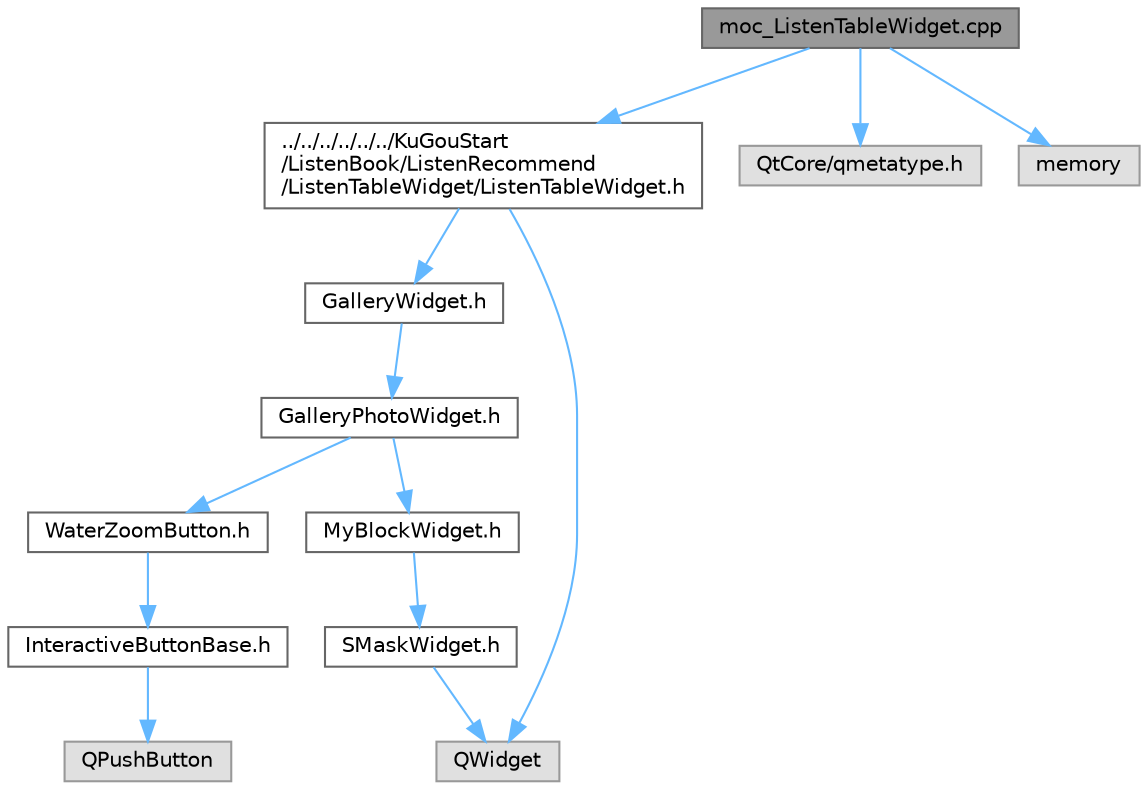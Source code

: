 digraph "moc_ListenTableWidget.cpp"
{
 // LATEX_PDF_SIZE
  bgcolor="transparent";
  edge [fontname=Helvetica,fontsize=10,labelfontname=Helvetica,labelfontsize=10];
  node [fontname=Helvetica,fontsize=10,shape=box,height=0.2,width=0.4];
  Node1 [id="Node000001",label="moc_ListenTableWidget.cpp",height=0.2,width=0.4,color="gray40", fillcolor="grey60", style="filled", fontcolor="black",tooltip=" "];
  Node1 -> Node2 [id="edge1_Node000001_Node000002",color="steelblue1",style="solid",tooltip=" "];
  Node2 [id="Node000002",label="../../../../../../KuGouStart\l/ListenBook/ListenRecommend\l/ListenTableWidget/ListenTableWidget.h",height=0.2,width=0.4,color="grey40", fillcolor="white", style="filled",URL="$_listen_table_widget_8h.html",tooltip="定义 ListenTableWidget 类，提供表格控件"];
  Node2 -> Node3 [id="edge2_Node000002_Node000003",color="steelblue1",style="solid",tooltip=" "];
  Node3 [id="Node000003",label="GalleryWidget.h",height=0.2,width=0.4,color="grey40", fillcolor="white", style="filled",URL="$_gallery_widget_8h.html",tooltip="定义 GalleryWidget 类，提供照片画廊控件"];
  Node3 -> Node4 [id="edge3_Node000003_Node000004",color="steelblue1",style="solid",tooltip=" "];
  Node4 [id="Node000004",label="GalleryPhotoWidget.h",height=0.2,width=0.4,color="grey40", fillcolor="white", style="filled",URL="$_gallery_photo_widget_8h.html",tooltip="定义 GalleryPhotoWidget 类，提供照片卡片控件"];
  Node4 -> Node5 [id="edge4_Node000004_Node000005",color="steelblue1",style="solid",tooltip=" "];
  Node5 [id="Node000005",label="MyBlockWidget.h",height=0.2,width=0.4,color="grey40", fillcolor="white", style="filled",URL="$_my_block_widget_8h.html",tooltip="定义 MyBlockWidget 类，提供块状控件功能"];
  Node5 -> Node6 [id="edge5_Node000005_Node000006",color="steelblue1",style="solid",tooltip=" "];
  Node6 [id="Node000006",label="SMaskWidget.h",height=0.2,width=0.4,color="grey40", fillcolor="white", style="filled",URL="$_s_mask_widget_8h.html",tooltip="定义 SMaskWidget 类，提供带动画的遮罩控件"];
  Node6 -> Node7 [id="edge6_Node000006_Node000007",color="steelblue1",style="solid",tooltip=" "];
  Node7 [id="Node000007",label="QWidget",height=0.2,width=0.4,color="grey60", fillcolor="#E0E0E0", style="filled",tooltip=" "];
  Node4 -> Node8 [id="edge7_Node000004_Node000008",color="steelblue1",style="solid",tooltip=" "];
  Node8 [id="Node000008",label="WaterZoomButton.h",height=0.2,width=0.4,color="grey40", fillcolor="white", style="filled",URL="$_water_zoom_button_8h.html",tooltip="定义 WaterZoomButton 类，提供具有缩放和水波纹效果的按钮"];
  Node8 -> Node9 [id="edge8_Node000008_Node000009",color="steelblue1",style="solid",tooltip=" "];
  Node9 [id="Node000009",label="InteractiveButtonBase.h",height=0.2,width=0.4,color="grey40", fillcolor="white", style="filled",URL="$_interactive_button_base_8h.html",tooltip="定义 InteractiveButtonBase 类，提供交互式按钮基类"];
  Node9 -> Node10 [id="edge9_Node000009_Node000010",color="steelblue1",style="solid",tooltip=" "];
  Node10 [id="Node000010",label="QPushButton",height=0.2,width=0.4,color="grey60", fillcolor="#E0E0E0", style="filled",tooltip=" "];
  Node2 -> Node7 [id="edge10_Node000002_Node000007",color="steelblue1",style="solid",tooltip=" "];
  Node1 -> Node11 [id="edge11_Node000001_Node000011",color="steelblue1",style="solid",tooltip=" "];
  Node11 [id="Node000011",label="QtCore/qmetatype.h",height=0.2,width=0.4,color="grey60", fillcolor="#E0E0E0", style="filled",tooltip=" "];
  Node1 -> Node12 [id="edge12_Node000001_Node000012",color="steelblue1",style="solid",tooltip=" "];
  Node12 [id="Node000012",label="memory",height=0.2,width=0.4,color="grey60", fillcolor="#E0E0E0", style="filled",tooltip=" "];
}

